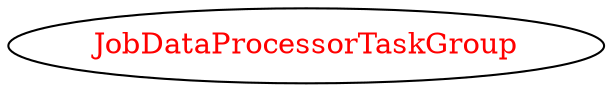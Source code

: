 digraph dependencyGraph {
 concentrate=true;
 ranksep="2.0";
 rankdir="LR"; 
 splines="ortho";
"JobDataProcessorTaskGroup" [fontcolor="red"];
}